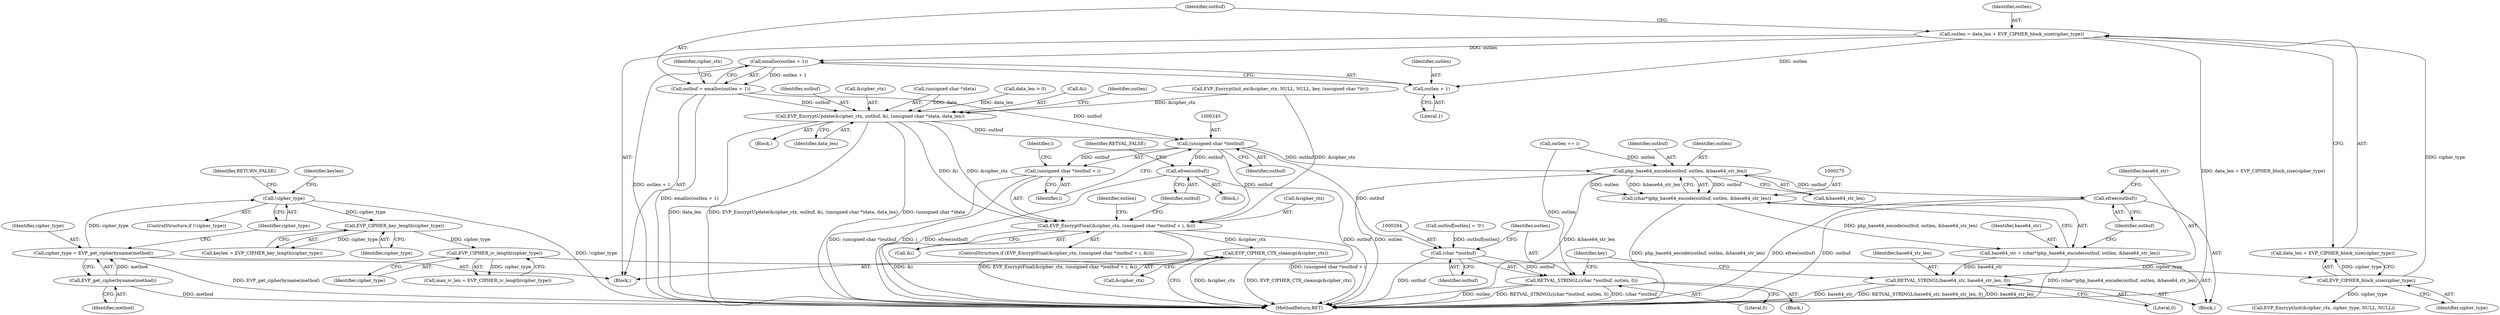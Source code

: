 digraph "0_php_270a406ac94b5fc5cc9ef59fc61e3b4b95648a3e@integer" {
"1000185" [label="(Call,outlen = data_len + EVP_CIPHER_block_size(cipher_type))"];
"1000189" [label="(Call,EVP_CIPHER_block_size(cipher_type))"];
"1000174" [label="(Call,EVP_CIPHER_iv_length(cipher_type))"];
"1000146" [label="(Call,EVP_CIPHER_key_length(cipher_type))"];
"1000140" [label="(Call,!cipher_type)"];
"1000135" [label="(Call,cipher_type = EVP_get_cipherbyname(method))"];
"1000137" [label="(Call,EVP_get_cipherbyname(method))"];
"1000193" [label="(Call,emalloc(outlen + 1))"];
"1000191" [label="(Call,outbuf = emalloc(outlen + 1))"];
"1000226" [label="(Call,EVP_EncryptUpdate(&cipher_ctx, outbuf, &i, (unsigned char *)data, data_len))"];
"1000240" [label="(Call,EVP_EncryptFinal(&cipher_ctx, (unsigned char *)outbuf + i, &i))"];
"1000306" [label="(Call,EVP_CIPHER_CTX_cleanup(&cipher_ctx))"];
"1000244" [label="(Call,(unsigned char *)outbuf)"];
"1000243" [label="(Call,(unsigned char *)outbuf + i)"];
"1000263" [label="(Call,(char *)outbuf)"];
"1000262" [label="(Call,RETVAL_STRINGL((char *)outbuf, outlen, 0))"];
"1000276" [label="(Call,php_base64_encode(outbuf, outlen, &base64_str_len))"];
"1000274" [label="(Call,(char*)php_base64_encode(outbuf, outlen, &base64_str_len))"];
"1000272" [label="(Call,base64_str = (char*)php_base64_encode(outbuf, outlen, &base64_str_len))"];
"1000283" [label="(Call,RETVAL_STRINGL(base64_str, base64_str_len, 0))"];
"1000281" [label="(Call,efree(outbuf))"];
"1000289" [label="(Call,efree(outbuf))"];
"1000194" [label="(Call,outlen + 1)"];
"1000285" [label="(Identifier,base64_str_len)"];
"1000278" [label="(Identifier,outlen)"];
"1000197" [label="(Call,EVP_EncryptInit(&cipher_ctx, cipher_type, NULL, NULL))"];
"1000139" [label="(ControlStructure,if (!cipher_type))"];
"1000279" [label="(Call,&base64_str_len)"];
"1000175" [label="(Identifier,cipher_type)"];
"1000307" [label="(Call,&cipher_ctx)"];
"1000196" [label="(Literal,1)"];
"1000243" [label="(Call,(unsigned char *)outbuf + i)"];
"1000247" [label="(Identifier,i)"];
"1000246" [label="(Identifier,outbuf)"];
"1000267" [label="(Literal,0)"];
"1000281" [label="(Call,efree(outbuf))"];
"1000186" [label="(Identifier,outlen)"];
"1000191" [label="(Call,outbuf = emalloc(outlen + 1))"];
"1000232" [label="(Call,(unsigned char *)data)"];
"1000257" [label="(Call,outbuf[outlen] = '\0')"];
"1000294" [label="(Identifier,key)"];
"1000273" [label="(Identifier,base64_str)"];
"1000143" [label="(Identifier,RETURN_FALSE)"];
"1000194" [label="(Call,outlen + 1)"];
"1000137" [label="(Call,EVP_get_cipherbyname(method))"];
"1000212" [label="(Call,EVP_EncryptInit_ex(&cipher_ctx, NULL, NULL, key, (unsigned char *)iv))"];
"1000252" [label="(Identifier,outlen)"];
"1000222" [label="(Call,data_len > 0)"];
"1000249" [label="(Identifier,i)"];
"1000256" [label="(Block,)"];
"1000284" [label="(Identifier,base64_str)"];
"1000225" [label="(Block,)"];
"1000291" [label="(Identifier,RETVAL_FALSE)"];
"1000248" [label="(Call,&i)"];
"1000141" [label="(Identifier,cipher_type)"];
"1000277" [label="(Identifier,outbuf)"];
"1000140" [label="(Call,!cipher_type)"];
"1000189" [label="(Call,EVP_CIPHER_block_size(cipher_type))"];
"1000251" [label="(Call,outlen += i)"];
"1000286" [label="(Literal,0)"];
"1000190" [label="(Identifier,cipher_type)"];
"1000290" [label="(Identifier,outbuf)"];
"1000136" [label="(Identifier,cipher_type)"];
"1000309" [label="(MethodReturn,RET)"];
"1000147" [label="(Identifier,cipher_type)"];
"1000135" [label="(Call,cipher_type = EVP_get_cipherbyname(method))"];
"1000138" [label="(Identifier,method)"];
"1000289" [label="(Call,efree(outbuf))"];
"1000230" [label="(Call,&i)"];
"1000146" [label="(Call,EVP_CIPHER_key_length(cipher_type))"];
"1000237" [label="(Identifier,outlen)"];
"1000229" [label="(Identifier,outbuf)"];
"1000240" [label="(Call,EVP_EncryptFinal(&cipher_ctx, (unsigned char *)outbuf + i, &i))"];
"1000266" [label="(Identifier,outlen)"];
"1000187" [label="(Call,data_len + EVP_CIPHER_block_size(cipher_type))"];
"1000265" [label="(Identifier,outbuf)"];
"1000235" [label="(Identifier,data_len)"];
"1000102" [label="(Block,)"];
"1000282" [label="(Identifier,outbuf)"];
"1000244" [label="(Call,(unsigned char *)outbuf)"];
"1000241" [label="(Call,&cipher_ctx)"];
"1000269" [label="(Block,)"];
"1000195" [label="(Identifier,outlen)"];
"1000272" [label="(Call,base64_str = (char*)php_base64_encode(outbuf, outlen, &base64_str_len))"];
"1000226" [label="(Call,EVP_EncryptUpdate(&cipher_ctx, outbuf, &i, (unsigned char *)data, data_len))"];
"1000306" [label="(Call,EVP_CIPHER_CTX_cleanup(&cipher_ctx))"];
"1000263" [label="(Call,(char *)outbuf)"];
"1000274" [label="(Call,(char*)php_base64_encode(outbuf, outlen, &base64_str_len))"];
"1000192" [label="(Identifier,outbuf)"];
"1000174" [label="(Call,EVP_CIPHER_iv_length(cipher_type))"];
"1000283" [label="(Call,RETVAL_STRINGL(base64_str, base64_str_len, 0))"];
"1000288" [label="(Block,)"];
"1000276" [label="(Call,php_base64_encode(outbuf, outlen, &base64_str_len))"];
"1000145" [label="(Identifier,keylen)"];
"1000172" [label="(Call,max_iv_len = EVP_CIPHER_iv_length(cipher_type))"];
"1000185" [label="(Call,outlen = data_len + EVP_CIPHER_block_size(cipher_type))"];
"1000199" [label="(Identifier,cipher_ctx)"];
"1000193" [label="(Call,emalloc(outlen + 1))"];
"1000262" [label="(Call,RETVAL_STRINGL((char *)outbuf, outlen, 0))"];
"1000239" [label="(ControlStructure,if (EVP_EncryptFinal(&cipher_ctx, (unsigned char *)outbuf + i, &i)))"];
"1000227" [label="(Call,&cipher_ctx)"];
"1000144" [label="(Call,keylen = EVP_CIPHER_key_length(cipher_type))"];
"1000185" -> "1000102"  [label="AST: "];
"1000185" -> "1000187"  [label="CFG: "];
"1000186" -> "1000185"  [label="AST: "];
"1000187" -> "1000185"  [label="AST: "];
"1000192" -> "1000185"  [label="CFG: "];
"1000185" -> "1000309"  [label="DDG: data_len + EVP_CIPHER_block_size(cipher_type)"];
"1000189" -> "1000185"  [label="DDG: cipher_type"];
"1000185" -> "1000193"  [label="DDG: outlen"];
"1000185" -> "1000194"  [label="DDG: outlen"];
"1000189" -> "1000187"  [label="AST: "];
"1000189" -> "1000190"  [label="CFG: "];
"1000190" -> "1000189"  [label="AST: "];
"1000187" -> "1000189"  [label="CFG: "];
"1000189" -> "1000187"  [label="DDG: cipher_type"];
"1000174" -> "1000189"  [label="DDG: cipher_type"];
"1000189" -> "1000197"  [label="DDG: cipher_type"];
"1000174" -> "1000172"  [label="AST: "];
"1000174" -> "1000175"  [label="CFG: "];
"1000175" -> "1000174"  [label="AST: "];
"1000172" -> "1000174"  [label="CFG: "];
"1000174" -> "1000172"  [label="DDG: cipher_type"];
"1000146" -> "1000174"  [label="DDG: cipher_type"];
"1000146" -> "1000144"  [label="AST: "];
"1000146" -> "1000147"  [label="CFG: "];
"1000147" -> "1000146"  [label="AST: "];
"1000144" -> "1000146"  [label="CFG: "];
"1000146" -> "1000144"  [label="DDG: cipher_type"];
"1000140" -> "1000146"  [label="DDG: cipher_type"];
"1000140" -> "1000139"  [label="AST: "];
"1000140" -> "1000141"  [label="CFG: "];
"1000141" -> "1000140"  [label="AST: "];
"1000143" -> "1000140"  [label="CFG: "];
"1000145" -> "1000140"  [label="CFG: "];
"1000140" -> "1000309"  [label="DDG: !cipher_type"];
"1000135" -> "1000140"  [label="DDG: cipher_type"];
"1000135" -> "1000102"  [label="AST: "];
"1000135" -> "1000137"  [label="CFG: "];
"1000136" -> "1000135"  [label="AST: "];
"1000137" -> "1000135"  [label="AST: "];
"1000141" -> "1000135"  [label="CFG: "];
"1000135" -> "1000309"  [label="DDG: EVP_get_cipherbyname(method)"];
"1000137" -> "1000135"  [label="DDG: method"];
"1000137" -> "1000138"  [label="CFG: "];
"1000138" -> "1000137"  [label="AST: "];
"1000137" -> "1000309"  [label="DDG: method"];
"1000193" -> "1000191"  [label="AST: "];
"1000193" -> "1000194"  [label="CFG: "];
"1000194" -> "1000193"  [label="AST: "];
"1000191" -> "1000193"  [label="CFG: "];
"1000193" -> "1000309"  [label="DDG: outlen + 1"];
"1000193" -> "1000191"  [label="DDG: outlen + 1"];
"1000191" -> "1000102"  [label="AST: "];
"1000192" -> "1000191"  [label="AST: "];
"1000199" -> "1000191"  [label="CFG: "];
"1000191" -> "1000309"  [label="DDG: emalloc(outlen + 1)"];
"1000191" -> "1000226"  [label="DDG: outbuf"];
"1000191" -> "1000244"  [label="DDG: outbuf"];
"1000226" -> "1000225"  [label="AST: "];
"1000226" -> "1000235"  [label="CFG: "];
"1000227" -> "1000226"  [label="AST: "];
"1000229" -> "1000226"  [label="AST: "];
"1000230" -> "1000226"  [label="AST: "];
"1000232" -> "1000226"  [label="AST: "];
"1000235" -> "1000226"  [label="AST: "];
"1000237" -> "1000226"  [label="CFG: "];
"1000226" -> "1000309"  [label="DDG: data_len"];
"1000226" -> "1000309"  [label="DDG: EVP_EncryptUpdate(&cipher_ctx, outbuf, &i, (unsigned char *)data, data_len)"];
"1000226" -> "1000309"  [label="DDG: (unsigned char *)data"];
"1000212" -> "1000226"  [label="DDG: &cipher_ctx"];
"1000232" -> "1000226"  [label="DDG: data"];
"1000222" -> "1000226"  [label="DDG: data_len"];
"1000226" -> "1000240"  [label="DDG: &cipher_ctx"];
"1000226" -> "1000240"  [label="DDG: &i"];
"1000226" -> "1000244"  [label="DDG: outbuf"];
"1000240" -> "1000239"  [label="AST: "];
"1000240" -> "1000248"  [label="CFG: "];
"1000241" -> "1000240"  [label="AST: "];
"1000243" -> "1000240"  [label="AST: "];
"1000248" -> "1000240"  [label="AST: "];
"1000252" -> "1000240"  [label="CFG: "];
"1000290" -> "1000240"  [label="CFG: "];
"1000240" -> "1000309"  [label="DDG: &i"];
"1000240" -> "1000309"  [label="DDG: EVP_EncryptFinal(&cipher_ctx, (unsigned char *)outbuf + i, &i)"];
"1000240" -> "1000309"  [label="DDG: (unsigned char *)outbuf + i"];
"1000212" -> "1000240"  [label="DDG: &cipher_ctx"];
"1000244" -> "1000240"  [label="DDG: outbuf"];
"1000240" -> "1000306"  [label="DDG: &cipher_ctx"];
"1000306" -> "1000102"  [label="AST: "];
"1000306" -> "1000307"  [label="CFG: "];
"1000307" -> "1000306"  [label="AST: "];
"1000309" -> "1000306"  [label="CFG: "];
"1000306" -> "1000309"  [label="DDG: &cipher_ctx"];
"1000306" -> "1000309"  [label="DDG: EVP_CIPHER_CTX_cleanup(&cipher_ctx)"];
"1000244" -> "1000243"  [label="AST: "];
"1000244" -> "1000246"  [label="CFG: "];
"1000245" -> "1000244"  [label="AST: "];
"1000246" -> "1000244"  [label="AST: "];
"1000247" -> "1000244"  [label="CFG: "];
"1000244" -> "1000243"  [label="DDG: outbuf"];
"1000244" -> "1000263"  [label="DDG: outbuf"];
"1000244" -> "1000276"  [label="DDG: outbuf"];
"1000244" -> "1000289"  [label="DDG: outbuf"];
"1000243" -> "1000247"  [label="CFG: "];
"1000247" -> "1000243"  [label="AST: "];
"1000249" -> "1000243"  [label="CFG: "];
"1000243" -> "1000309"  [label="DDG: (unsigned char *)outbuf"];
"1000243" -> "1000309"  [label="DDG: i"];
"1000263" -> "1000262"  [label="AST: "];
"1000263" -> "1000265"  [label="CFG: "];
"1000264" -> "1000263"  [label="AST: "];
"1000265" -> "1000263"  [label="AST: "];
"1000266" -> "1000263"  [label="CFG: "];
"1000263" -> "1000309"  [label="DDG: outbuf"];
"1000263" -> "1000262"  [label="DDG: outbuf"];
"1000257" -> "1000263"  [label="DDG: outbuf[outlen]"];
"1000262" -> "1000256"  [label="AST: "];
"1000262" -> "1000267"  [label="CFG: "];
"1000266" -> "1000262"  [label="AST: "];
"1000267" -> "1000262"  [label="AST: "];
"1000294" -> "1000262"  [label="CFG: "];
"1000262" -> "1000309"  [label="DDG: (char *)outbuf"];
"1000262" -> "1000309"  [label="DDG: outlen"];
"1000262" -> "1000309"  [label="DDG: RETVAL_STRINGL((char *)outbuf, outlen, 0)"];
"1000251" -> "1000262"  [label="DDG: outlen"];
"1000276" -> "1000274"  [label="AST: "];
"1000276" -> "1000279"  [label="CFG: "];
"1000277" -> "1000276"  [label="AST: "];
"1000278" -> "1000276"  [label="AST: "];
"1000279" -> "1000276"  [label="AST: "];
"1000274" -> "1000276"  [label="CFG: "];
"1000276" -> "1000309"  [label="DDG: outlen"];
"1000276" -> "1000309"  [label="DDG: &base64_str_len"];
"1000276" -> "1000274"  [label="DDG: outbuf"];
"1000276" -> "1000274"  [label="DDG: outlen"];
"1000276" -> "1000274"  [label="DDG: &base64_str_len"];
"1000251" -> "1000276"  [label="DDG: outlen"];
"1000276" -> "1000281"  [label="DDG: outbuf"];
"1000274" -> "1000272"  [label="AST: "];
"1000275" -> "1000274"  [label="AST: "];
"1000272" -> "1000274"  [label="CFG: "];
"1000274" -> "1000309"  [label="DDG: php_base64_encode(outbuf, outlen, &base64_str_len)"];
"1000274" -> "1000272"  [label="DDG: php_base64_encode(outbuf, outlen, &base64_str_len)"];
"1000272" -> "1000269"  [label="AST: "];
"1000273" -> "1000272"  [label="AST: "];
"1000282" -> "1000272"  [label="CFG: "];
"1000272" -> "1000309"  [label="DDG: (char*)php_base64_encode(outbuf, outlen, &base64_str_len)"];
"1000272" -> "1000283"  [label="DDG: base64_str"];
"1000283" -> "1000269"  [label="AST: "];
"1000283" -> "1000286"  [label="CFG: "];
"1000284" -> "1000283"  [label="AST: "];
"1000285" -> "1000283"  [label="AST: "];
"1000286" -> "1000283"  [label="AST: "];
"1000294" -> "1000283"  [label="CFG: "];
"1000283" -> "1000309"  [label="DDG: base64_str_len"];
"1000283" -> "1000309"  [label="DDG: base64_str"];
"1000283" -> "1000309"  [label="DDG: RETVAL_STRINGL(base64_str, base64_str_len, 0)"];
"1000281" -> "1000269"  [label="AST: "];
"1000281" -> "1000282"  [label="CFG: "];
"1000282" -> "1000281"  [label="AST: "];
"1000284" -> "1000281"  [label="CFG: "];
"1000281" -> "1000309"  [label="DDG: outbuf"];
"1000281" -> "1000309"  [label="DDG: efree(outbuf)"];
"1000289" -> "1000288"  [label="AST: "];
"1000289" -> "1000290"  [label="CFG: "];
"1000290" -> "1000289"  [label="AST: "];
"1000291" -> "1000289"  [label="CFG: "];
"1000289" -> "1000309"  [label="DDG: outbuf"];
"1000289" -> "1000309"  [label="DDG: efree(outbuf)"];
"1000194" -> "1000196"  [label="CFG: "];
"1000195" -> "1000194"  [label="AST: "];
"1000196" -> "1000194"  [label="AST: "];
}
